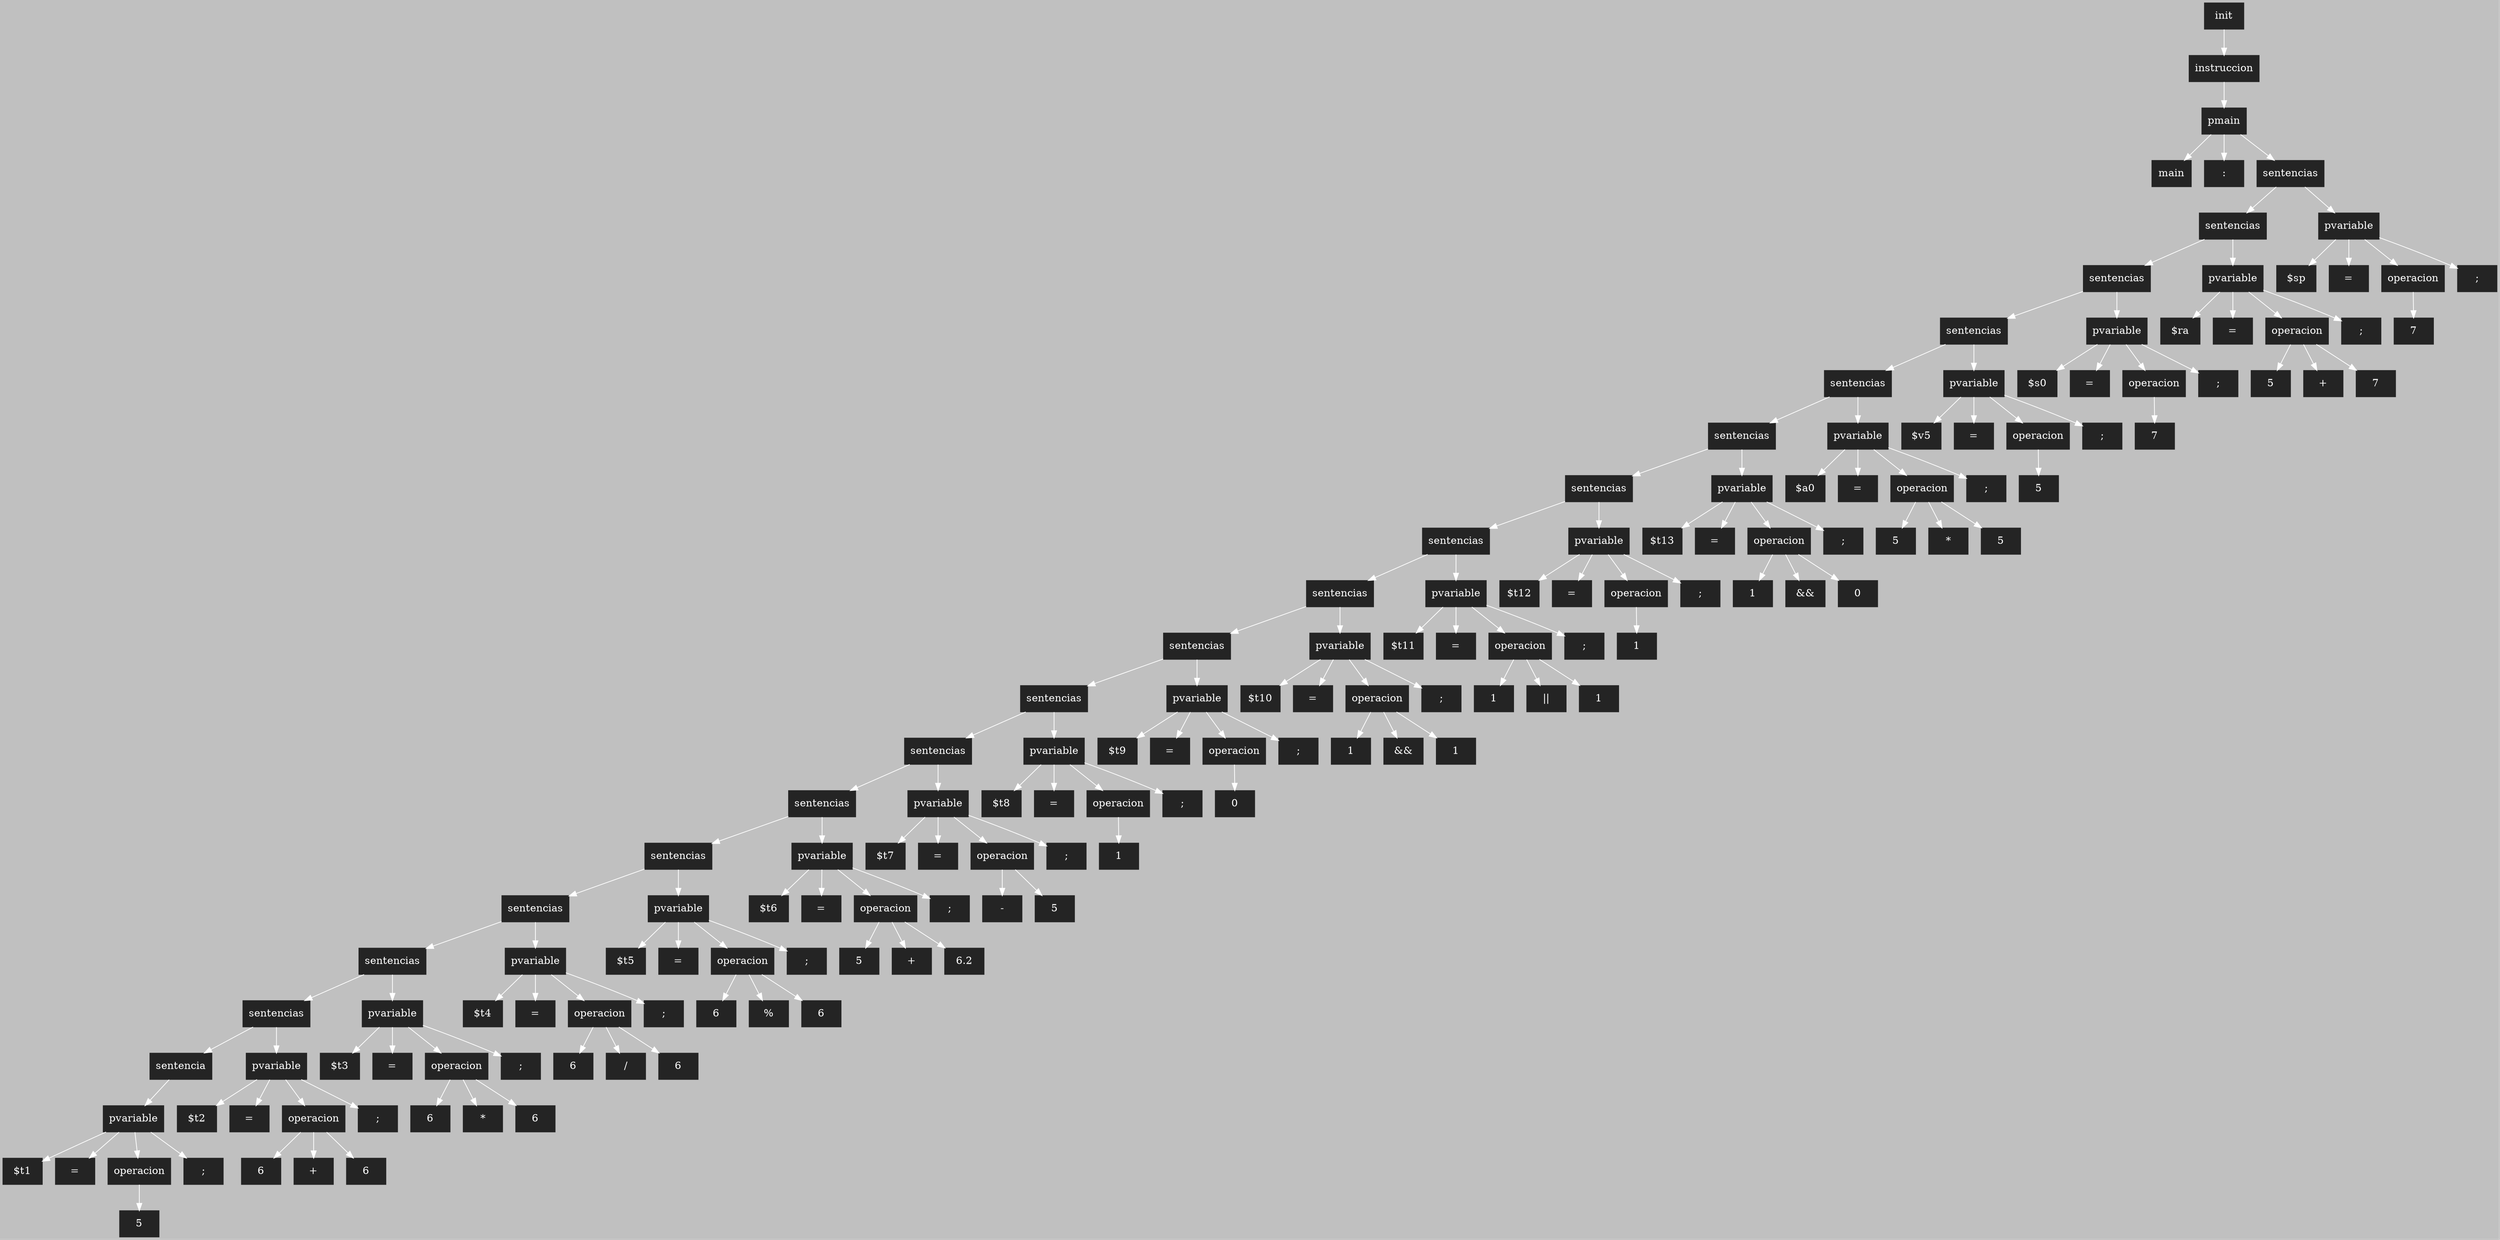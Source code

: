 digraph{ bgcolor = gray 
 node[fontcolor = white, height = 0.5, color = white] 
 [shape=box, style=filled, color=gray14] 
 rankdir=UD 
 edge[color=white, dir=fordware]
754[style = "filled" ; label = "init"] 
753[style = "filled" ; label = "instruccion"] 
750[style = "filled" ; label = "pmain"] 
751[style = "filled" ; label = "main"] 
752[style = "filled" ; label = ":"] 
749[style = "filled" ; label = "sentencias"] 
742[style = "filled" ; label = "sentencias"] 
733[style = "filled" ; label = "sentencias"] 
726[style = "filled" ; label = "sentencias"] 
719[style = "filled" ; label = "sentencias"] 
710[style = "filled" ; label = "sentencias"] 
701[style = "filled" ; label = "sentencias"] 
694[style = "filled" ; label = "sentencias"] 
685[style = "filled" ; label = "sentencias"] 
676[style = "filled" ; label = "sentencias"] 
669[style = "filled" ; label = "sentencias"] 
662[style = "filled" ; label = "sentencias"] 
654[style = "filled" ; label = "sentencias"] 
645[style = "filled" ; label = "sentencias"] 
636[style = "filled" ; label = "sentencias"] 
627[style = "filled" ; label = "sentencias"] 
618[style = "filled" ; label = "sentencias"] 
609[style = "filled" ; label = "sentencia"] 
605[style = "filled" ; label = "pvariable"] 
606[style = "filled" ; label = "$t1"] 
607[style = "filled" ; label = "="] 
604[style = "filled" ; label = "operacion"] 
603[style = "filled" ; label = "5"] 
608[style = "filled" ; label = ";"] 
614[style = "filled" ; label = "pvariable"] 
615[style = "filled" ; label = "$t2"] 
616[style = "filled" ; label = "="] 
612[style = "filled" ; label = "operacion"] 
610[style = "filled" ; label = "6"] 
613[style = "filled" ; label = "+"] 
611[style = "filled" ; label = "6"] 
617[style = "filled" ; label = ";"] 
623[style = "filled" ; label = "pvariable"] 
624[style = "filled" ; label = "$t3"] 
625[style = "filled" ; label = "="] 
621[style = "filled" ; label = "operacion"] 
619[style = "filled" ; label = "6"] 
622[style = "filled" ; label = "*"] 
620[style = "filled" ; label = "6"] 
626[style = "filled" ; label = ";"] 
632[style = "filled" ; label = "pvariable"] 
633[style = "filled" ; label = "$t4"] 
634[style = "filled" ; label = "="] 
630[style = "filled" ; label = "operacion"] 
628[style = "filled" ; label = "6"] 
631[style = "filled" ; label = "/"] 
629[style = "filled" ; label = "6"] 
635[style = "filled" ; label = ";"] 
641[style = "filled" ; label = "pvariable"] 
642[style = "filled" ; label = "$t5"] 
643[style = "filled" ; label = "="] 
639[style = "filled" ; label = "operacion"] 
637[style = "filled" ; label = "6"] 
640[style = "filled" ; label = "%"] 
638[style = "filled" ; label = "6"] 
644[style = "filled" ; label = ";"] 
650[style = "filled" ; label = "pvariable"] 
651[style = "filled" ; label = "$t6"] 
652[style = "filled" ; label = "="] 
648[style = "filled" ; label = "operacion"] 
646[style = "filled" ; label = "5"] 
649[style = "filled" ; label = "+"] 
647[style = "filled" ; label = "6.2"] 
653[style = "filled" ; label = ";"] 
658[style = "filled" ; label = "pvariable"] 
659[style = "filled" ; label = "$t7"] 
660[style = "filled" ; label = "="] 
656[style = "filled" ; label = "operacion"] 
657[style = "filled" ; label = "-"] 
655[style = "filled" ; label = "5"] 
661[style = "filled" ; label = ";"] 
665[style = "filled" ; label = "pvariable"] 
666[style = "filled" ; label = "$t8"] 
667[style = "filled" ; label = "="] 
664[style = "filled" ; label = "operacion"] 
663[style = "filled" ; label = "1"] 
668[style = "filled" ; label = ";"] 
672[style = "filled" ; label = "pvariable"] 
673[style = "filled" ; label = "$t9"] 
674[style = "filled" ; label = "="] 
671[style = "filled" ; label = "operacion"] 
670[style = "filled" ; label = "0"] 
675[style = "filled" ; label = ";"] 
681[style = "filled" ; label = "pvariable"] 
682[style = "filled" ; label = "$t10"] 
683[style = "filled" ; label = "="] 
679[style = "filled" ; label = "operacion"] 
677[style = "filled" ; label = "1"] 
680[style = "filled" ; label = "&&"] 
678[style = "filled" ; label = "1"] 
684[style = "filled" ; label = ";"] 
690[style = "filled" ; label = "pvariable"] 
691[style = "filled" ; label = "$t11"] 
692[style = "filled" ; label = "="] 
688[style = "filled" ; label = "operacion"] 
686[style = "filled" ; label = "1"] 
689[style = "filled" ; label = "||"] 
687[style = "filled" ; label = "1"] 
693[style = "filled" ; label = ";"] 
697[style = "filled" ; label = "pvariable"] 
698[style = "filled" ; label = "$t12"] 
699[style = "filled" ; label = "="] 
696[style = "filled" ; label = "operacion"] 
695[style = "filled" ; label = "1"] 
700[style = "filled" ; label = ";"] 
706[style = "filled" ; label = "pvariable"] 
707[style = "filled" ; label = "$t13"] 
708[style = "filled" ; label = "="] 
704[style = "filled" ; label = "operacion"] 
702[style = "filled" ; label = "1"] 
705[style = "filled" ; label = "&&"] 
703[style = "filled" ; label = "0"] 
709[style = "filled" ; label = ";"] 
715[style = "filled" ; label = "pvariable"] 
716[style = "filled" ; label = "$a0"] 
717[style = "filled" ; label = "="] 
713[style = "filled" ; label = "operacion"] 
711[style = "filled" ; label = "5"] 
714[style = "filled" ; label = "*"] 
712[style = "filled" ; label = "5"] 
718[style = "filled" ; label = ";"] 
722[style = "filled" ; label = "pvariable"] 
723[style = "filled" ; label = "$v5"] 
724[style = "filled" ; label = "="] 
721[style = "filled" ; label = "operacion"] 
720[style = "filled" ; label = "5"] 
725[style = "filled" ; label = ";"] 
729[style = "filled" ; label = "pvariable"] 
730[style = "filled" ; label = "$s0"] 
731[style = "filled" ; label = "="] 
728[style = "filled" ; label = "operacion"] 
727[style = "filled" ; label = "7"] 
732[style = "filled" ; label = ";"] 
738[style = "filled" ; label = "pvariable"] 
739[style = "filled" ; label = "$ra"] 
740[style = "filled" ; label = "="] 
736[style = "filled" ; label = "operacion"] 
734[style = "filled" ; label = "5"] 
737[style = "filled" ; label = "+"] 
735[style = "filled" ; label = "7"] 
741[style = "filled" ; label = ";"] 
745[style = "filled" ; label = "pvariable"] 
746[style = "filled" ; label = "$sp"] 
747[style = "filled" ; label = "="] 
744[style = "filled" ; label = "operacion"] 
743[style = "filled" ; label = "7"] 
748[style = "filled" ; label = ";"] 
754->753;
753->750;
750->751;
750->752;
750->749;
749->742;
742->733;
733->726;
726->719;
719->710;
710->701;
701->694;
694->685;
685->676;
676->669;
669->662;
662->654;
654->645;
645->636;
636->627;
627->618;
618->609;
609->605;
605->606;
605->607;
605->604;
604->603;
605->608;
618->614;
614->615;
614->616;
614->612;
612->610;
612->613;
612->611;
614->617;
627->623;
623->624;
623->625;
623->621;
621->619;
621->622;
621->620;
623->626;
636->632;
632->633;
632->634;
632->630;
630->628;
630->631;
630->629;
632->635;
645->641;
641->642;
641->643;
641->639;
639->637;
639->640;
639->638;
641->644;
654->650;
650->651;
650->652;
650->648;
648->646;
648->649;
648->647;
650->653;
662->658;
658->659;
658->660;
658->656;
656->657;
656->655;
658->661;
669->665;
665->666;
665->667;
665->664;
664->663;
665->668;
676->672;
672->673;
672->674;
672->671;
671->670;
672->675;
685->681;
681->682;
681->683;
681->679;
679->677;
679->680;
679->678;
681->684;
694->690;
690->691;
690->692;
690->688;
688->686;
688->689;
688->687;
690->693;
701->697;
697->698;
697->699;
697->696;
696->695;
697->700;
710->706;
706->707;
706->708;
706->704;
704->702;
704->705;
704->703;
706->709;
719->715;
715->716;
715->717;
715->713;
713->711;
713->714;
713->712;
715->718;
726->722;
722->723;
722->724;
722->721;
721->720;
722->725;
733->729;
729->730;
729->731;
729->728;
728->727;
729->732;
742->738;
738->739;
738->740;
738->736;
736->734;
736->737;
736->735;
738->741;
749->745;
745->746;
745->747;
745->744;
744->743;
745->748;

}